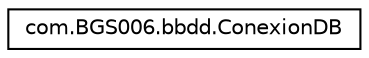 digraph "Graphical Class Hierarchy"
{
 // LATEX_PDF_SIZE
  edge [fontname="Helvetica",fontsize="10",labelfontname="Helvetica",labelfontsize="10"];
  node [fontname="Helvetica",fontsize="10",shape=record];
  rankdir="LR";
  Node0 [label="com.BGS006.bbdd.ConexionDB",height=0.2,width=0.4,color="black", fillcolor="white", style="filled",URL="$classcom_1_1_b_g_s006_1_1bbdd_1_1_conexion_d_b.html",tooltip=" "];
}

